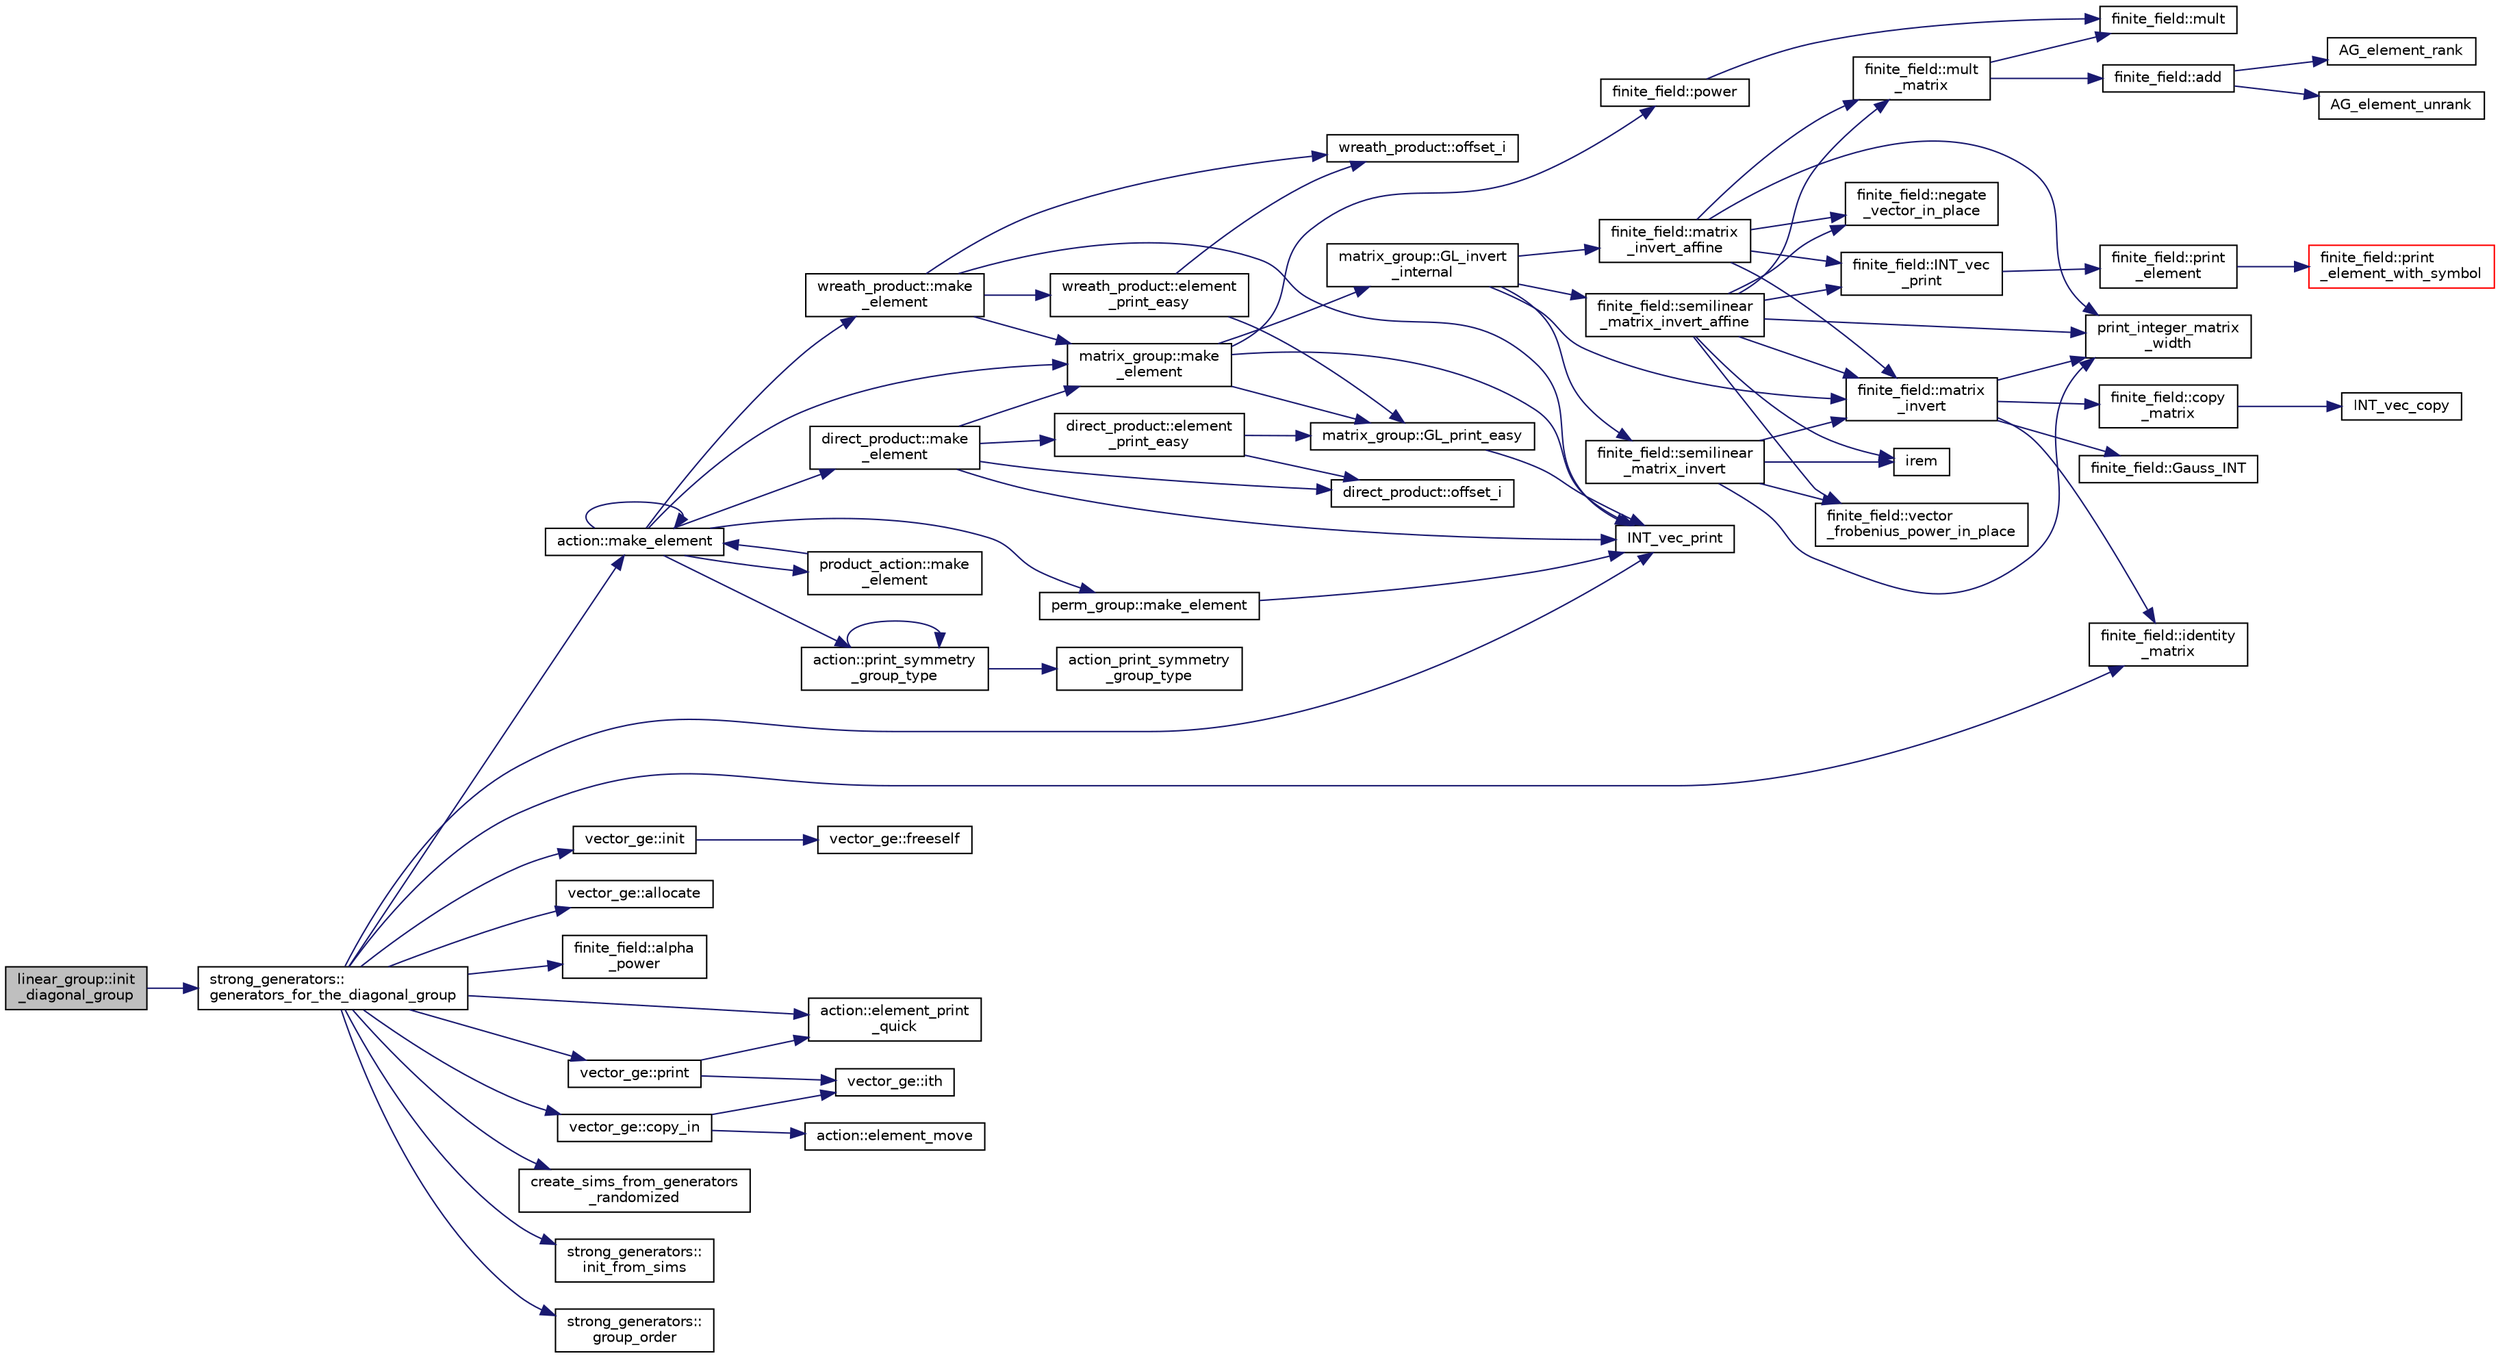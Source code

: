 digraph "linear_group::init_diagonal_group"
{
  edge [fontname="Helvetica",fontsize="10",labelfontname="Helvetica",labelfontsize="10"];
  node [fontname="Helvetica",fontsize="10",shape=record];
  rankdir="LR";
  Node693 [label="linear_group::init\l_diagonal_group",height=0.2,width=0.4,color="black", fillcolor="grey75", style="filled", fontcolor="black"];
  Node693 -> Node694 [color="midnightblue",fontsize="10",style="solid",fontname="Helvetica"];
  Node694 [label="strong_generators::\lgenerators_for_the_diagonal_group",height=0.2,width=0.4,color="black", fillcolor="white", style="filled",URL="$dc/d09/classstrong__generators.html#a560ff860f139f7f02f293fa7f5f01aff"];
  Node694 -> Node695 [color="midnightblue",fontsize="10",style="solid",fontname="Helvetica"];
  Node695 [label="INT_vec_print",height=0.2,width=0.4,color="black", fillcolor="white", style="filled",URL="$df/dbf/sajeeb_8_c.html#a79a5901af0b47dd0d694109543c027fe"];
  Node694 -> Node696 [color="midnightblue",fontsize="10",style="solid",fontname="Helvetica"];
  Node696 [label="vector_ge::init",height=0.2,width=0.4,color="black", fillcolor="white", style="filled",URL="$d4/d6e/classvector__ge.html#afe1d6befd1f1501e6be34afbaa9d30a8"];
  Node696 -> Node697 [color="midnightblue",fontsize="10",style="solid",fontname="Helvetica"];
  Node697 [label="vector_ge::freeself",height=0.2,width=0.4,color="black", fillcolor="white", style="filled",URL="$d4/d6e/classvector__ge.html#aa002e4b715cc73a9b8b367d29700b452"];
  Node694 -> Node698 [color="midnightblue",fontsize="10",style="solid",fontname="Helvetica"];
  Node698 [label="vector_ge::allocate",height=0.2,width=0.4,color="black", fillcolor="white", style="filled",URL="$d4/d6e/classvector__ge.html#a35b062a9201b30f0a87bf87702d243ae"];
  Node694 -> Node699 [color="midnightblue",fontsize="10",style="solid",fontname="Helvetica"];
  Node699 [label="finite_field::identity\l_matrix",height=0.2,width=0.4,color="black", fillcolor="white", style="filled",URL="$df/d5a/classfinite__field.html#a4688997f80b8721560bccec986c23413"];
  Node694 -> Node700 [color="midnightblue",fontsize="10",style="solid",fontname="Helvetica"];
  Node700 [label="finite_field::alpha\l_power",height=0.2,width=0.4,color="black", fillcolor="white", style="filled",URL="$df/d5a/classfinite__field.html#aa1d31b58f7fe2798e20f74890ae29c51"];
  Node694 -> Node701 [color="midnightblue",fontsize="10",style="solid",fontname="Helvetica"];
  Node701 [label="action::make_element",height=0.2,width=0.4,color="black", fillcolor="white", style="filled",URL="$d2/d86/classaction.html#a920fa2a27583fb60bae10e7b282cdd1d"];
  Node701 -> Node702 [color="midnightblue",fontsize="10",style="solid",fontname="Helvetica"];
  Node702 [label="product_action::make\l_element",height=0.2,width=0.4,color="black", fillcolor="white", style="filled",URL="$d8/d74/classproduct__action.html#a1d16f9f3a4be7b3ed6ce0825612a3cd8"];
  Node702 -> Node701 [color="midnightblue",fontsize="10",style="solid",fontname="Helvetica"];
  Node701 -> Node701 [color="midnightblue",fontsize="10",style="solid",fontname="Helvetica"];
  Node701 -> Node703 [color="midnightblue",fontsize="10",style="solid",fontname="Helvetica"];
  Node703 [label="matrix_group::make\l_element",height=0.2,width=0.4,color="black", fillcolor="white", style="filled",URL="$d3/ded/classmatrix__group.html#adf67c0031ec58afbbc545e65a1cf6845"];
  Node703 -> Node695 [color="midnightblue",fontsize="10",style="solid",fontname="Helvetica"];
  Node703 -> Node704 [color="midnightblue",fontsize="10",style="solid",fontname="Helvetica"];
  Node704 [label="finite_field::power",height=0.2,width=0.4,color="black", fillcolor="white", style="filled",URL="$df/d5a/classfinite__field.html#a0437871b8f775f0b2d589188d9ad7e61"];
  Node704 -> Node705 [color="midnightblue",fontsize="10",style="solid",fontname="Helvetica"];
  Node705 [label="finite_field::mult",height=0.2,width=0.4,color="black", fillcolor="white", style="filled",URL="$df/d5a/classfinite__field.html#a24fb5917aa6d4d656fd855b7f44a13b0"];
  Node703 -> Node706 [color="midnightblue",fontsize="10",style="solid",fontname="Helvetica"];
  Node706 [label="matrix_group::GL_invert\l_internal",height=0.2,width=0.4,color="black", fillcolor="white", style="filled",URL="$d3/ded/classmatrix__group.html#ab2b9f8046dee535722e07a92ec3ab0b6"];
  Node706 -> Node707 [color="midnightblue",fontsize="10",style="solid",fontname="Helvetica"];
  Node707 [label="finite_field::semilinear\l_matrix_invert",height=0.2,width=0.4,color="black", fillcolor="white", style="filled",URL="$df/d5a/classfinite__field.html#a940fec6a9c31b10eed2e8d37c5472d93"];
  Node707 -> Node708 [color="midnightblue",fontsize="10",style="solid",fontname="Helvetica"];
  Node708 [label="print_integer_matrix\l_width",height=0.2,width=0.4,color="black", fillcolor="white", style="filled",URL="$d5/db4/io__and__os_8h.html#aa78f3e73fc2179251bd15adbcc31573f"];
  Node707 -> Node709 [color="midnightblue",fontsize="10",style="solid",fontname="Helvetica"];
  Node709 [label="finite_field::matrix\l_invert",height=0.2,width=0.4,color="black", fillcolor="white", style="filled",URL="$df/d5a/classfinite__field.html#a4c017c0edc20fefef3da0db4ef4248f7"];
  Node709 -> Node708 [color="midnightblue",fontsize="10",style="solid",fontname="Helvetica"];
  Node709 -> Node710 [color="midnightblue",fontsize="10",style="solid",fontname="Helvetica"];
  Node710 [label="finite_field::copy\l_matrix",height=0.2,width=0.4,color="black", fillcolor="white", style="filled",URL="$df/d5a/classfinite__field.html#a2bfe6d4feabc4f27d253c7702ef9b8cb"];
  Node710 -> Node711 [color="midnightblue",fontsize="10",style="solid",fontname="Helvetica"];
  Node711 [label="INT_vec_copy",height=0.2,width=0.4,color="black", fillcolor="white", style="filled",URL="$df/dbf/sajeeb_8_c.html#ac2d875e27e009af6ec04d17254d11075"];
  Node709 -> Node699 [color="midnightblue",fontsize="10",style="solid",fontname="Helvetica"];
  Node709 -> Node712 [color="midnightblue",fontsize="10",style="solid",fontname="Helvetica"];
  Node712 [label="finite_field::Gauss_INT",height=0.2,width=0.4,color="black", fillcolor="white", style="filled",URL="$df/d5a/classfinite__field.html#adb676d2e80341b53751326e3a58beb11"];
  Node707 -> Node713 [color="midnightblue",fontsize="10",style="solid",fontname="Helvetica"];
  Node713 [label="finite_field::vector\l_frobenius_power_in_place",height=0.2,width=0.4,color="black", fillcolor="white", style="filled",URL="$df/d5a/classfinite__field.html#ab56074024300775d943c7943d845df91"];
  Node707 -> Node714 [color="midnightblue",fontsize="10",style="solid",fontname="Helvetica"];
  Node714 [label="irem",height=0.2,width=0.4,color="black", fillcolor="white", style="filled",URL="$de/dc5/algebra__and__number__theory_8h.html#ae753505dbf1e3a9adaaf2f0893dd8c6c"];
  Node706 -> Node709 [color="midnightblue",fontsize="10",style="solid",fontname="Helvetica"];
  Node706 -> Node715 [color="midnightblue",fontsize="10",style="solid",fontname="Helvetica"];
  Node715 [label="finite_field::semilinear\l_matrix_invert_affine",height=0.2,width=0.4,color="black", fillcolor="white", style="filled",URL="$df/d5a/classfinite__field.html#a23db70e745bf22d230da684440e1fc59"];
  Node715 -> Node708 [color="midnightblue",fontsize="10",style="solid",fontname="Helvetica"];
  Node715 -> Node716 [color="midnightblue",fontsize="10",style="solid",fontname="Helvetica"];
  Node716 [label="finite_field::INT_vec\l_print",height=0.2,width=0.4,color="black", fillcolor="white", style="filled",URL="$df/d5a/classfinite__field.html#a9c33a61dedc197e37b014b6f8dc07f06"];
  Node716 -> Node717 [color="midnightblue",fontsize="10",style="solid",fontname="Helvetica"];
  Node717 [label="finite_field::print\l_element",height=0.2,width=0.4,color="black", fillcolor="white", style="filled",URL="$df/d5a/classfinite__field.html#ab7d1f59c043d7696b8b47c92d0fedad5"];
  Node717 -> Node718 [color="midnightblue",fontsize="10",style="solid",fontname="Helvetica"];
  Node718 [label="finite_field::print\l_element_with_symbol",height=0.2,width=0.4,color="red", fillcolor="white", style="filled",URL="$df/d5a/classfinite__field.html#aa0180c961aa4a0a8934cb4dc82e38a4d"];
  Node715 -> Node709 [color="midnightblue",fontsize="10",style="solid",fontname="Helvetica"];
  Node715 -> Node714 [color="midnightblue",fontsize="10",style="solid",fontname="Helvetica"];
  Node715 -> Node713 [color="midnightblue",fontsize="10",style="solid",fontname="Helvetica"];
  Node715 -> Node720 [color="midnightblue",fontsize="10",style="solid",fontname="Helvetica"];
  Node720 [label="finite_field::mult\l_matrix",height=0.2,width=0.4,color="black", fillcolor="white", style="filled",URL="$df/d5a/classfinite__field.html#a48517f15dfd7b21c37e0975855f1ada2"];
  Node720 -> Node721 [color="midnightblue",fontsize="10",style="solid",fontname="Helvetica"];
  Node721 [label="finite_field::add",height=0.2,width=0.4,color="black", fillcolor="white", style="filled",URL="$df/d5a/classfinite__field.html#a8f12328a27500f3c7be0c849ebbc9d14"];
  Node721 -> Node722 [color="midnightblue",fontsize="10",style="solid",fontname="Helvetica"];
  Node722 [label="AG_element_unrank",height=0.2,width=0.4,color="black", fillcolor="white", style="filled",URL="$d4/d67/geometry_8h.html#a4a33b86c87b2879b97cfa1327abe2885"];
  Node721 -> Node723 [color="midnightblue",fontsize="10",style="solid",fontname="Helvetica"];
  Node723 [label="AG_element_rank",height=0.2,width=0.4,color="black", fillcolor="white", style="filled",URL="$d4/d67/geometry_8h.html#ab2ac908d07dd8038fd996e26bdc75c17"];
  Node720 -> Node705 [color="midnightblue",fontsize="10",style="solid",fontname="Helvetica"];
  Node715 -> Node724 [color="midnightblue",fontsize="10",style="solid",fontname="Helvetica"];
  Node724 [label="finite_field::negate\l_vector_in_place",height=0.2,width=0.4,color="black", fillcolor="white", style="filled",URL="$df/d5a/classfinite__field.html#ad6a305338cfff6d22353ac03c5cd5e03"];
  Node706 -> Node725 [color="midnightblue",fontsize="10",style="solid",fontname="Helvetica"];
  Node725 [label="finite_field::matrix\l_invert_affine",height=0.2,width=0.4,color="black", fillcolor="white", style="filled",URL="$df/d5a/classfinite__field.html#a716c202ca9fcee1911e330f4a5bdba38"];
  Node725 -> Node708 [color="midnightblue",fontsize="10",style="solid",fontname="Helvetica"];
  Node725 -> Node716 [color="midnightblue",fontsize="10",style="solid",fontname="Helvetica"];
  Node725 -> Node709 [color="midnightblue",fontsize="10",style="solid",fontname="Helvetica"];
  Node725 -> Node720 [color="midnightblue",fontsize="10",style="solid",fontname="Helvetica"];
  Node725 -> Node724 [color="midnightblue",fontsize="10",style="solid",fontname="Helvetica"];
  Node703 -> Node726 [color="midnightblue",fontsize="10",style="solid",fontname="Helvetica"];
  Node726 [label="matrix_group::GL_print_easy",height=0.2,width=0.4,color="black", fillcolor="white", style="filled",URL="$d3/ded/classmatrix__group.html#a3e6f5c276210e8132523150fad82c57e"];
  Node726 -> Node695 [color="midnightblue",fontsize="10",style="solid",fontname="Helvetica"];
  Node701 -> Node727 [color="midnightblue",fontsize="10",style="solid",fontname="Helvetica"];
  Node727 [label="wreath_product::make\l_element",height=0.2,width=0.4,color="black", fillcolor="white", style="filled",URL="$d8/dfa/classwreath__product.html#ac47838a579877034b1d2b4cd897625c1"];
  Node727 -> Node695 [color="midnightblue",fontsize="10",style="solid",fontname="Helvetica"];
  Node727 -> Node703 [color="midnightblue",fontsize="10",style="solid",fontname="Helvetica"];
  Node727 -> Node728 [color="midnightblue",fontsize="10",style="solid",fontname="Helvetica"];
  Node728 [label="wreath_product::offset_i",height=0.2,width=0.4,color="black", fillcolor="white", style="filled",URL="$d8/dfa/classwreath__product.html#a081d6eed767bdd84bc74e555815641c6"];
  Node727 -> Node729 [color="midnightblue",fontsize="10",style="solid",fontname="Helvetica"];
  Node729 [label="wreath_product::element\l_print_easy",height=0.2,width=0.4,color="black", fillcolor="white", style="filled",URL="$d8/dfa/classwreath__product.html#aa1e82da5d4c019c0756b8ebf417ee9dc"];
  Node729 -> Node726 [color="midnightblue",fontsize="10",style="solid",fontname="Helvetica"];
  Node729 -> Node728 [color="midnightblue",fontsize="10",style="solid",fontname="Helvetica"];
  Node701 -> Node730 [color="midnightblue",fontsize="10",style="solid",fontname="Helvetica"];
  Node730 [label="direct_product::make\l_element",height=0.2,width=0.4,color="black", fillcolor="white", style="filled",URL="$dc/daf/classdirect__product.html#a776efa4be66f9b0481d1f012a14c9dde"];
  Node730 -> Node695 [color="midnightblue",fontsize="10",style="solid",fontname="Helvetica"];
  Node730 -> Node703 [color="midnightblue",fontsize="10",style="solid",fontname="Helvetica"];
  Node730 -> Node731 [color="midnightblue",fontsize="10",style="solid",fontname="Helvetica"];
  Node731 [label="direct_product::offset_i",height=0.2,width=0.4,color="black", fillcolor="white", style="filled",URL="$dc/daf/classdirect__product.html#a2ec3643bd7223e53c00451d1fe832f20"];
  Node730 -> Node732 [color="midnightblue",fontsize="10",style="solid",fontname="Helvetica"];
  Node732 [label="direct_product::element\l_print_easy",height=0.2,width=0.4,color="black", fillcolor="white", style="filled",URL="$dc/daf/classdirect__product.html#a532daead19e5c7977ce9928dafab79ac"];
  Node732 -> Node726 [color="midnightblue",fontsize="10",style="solid",fontname="Helvetica"];
  Node732 -> Node731 [color="midnightblue",fontsize="10",style="solid",fontname="Helvetica"];
  Node701 -> Node733 [color="midnightblue",fontsize="10",style="solid",fontname="Helvetica"];
  Node733 [label="perm_group::make_element",height=0.2,width=0.4,color="black", fillcolor="white", style="filled",URL="$df/d0a/classperm__group.html#a52c1c9e55966809c1e30aad80df87774"];
  Node733 -> Node695 [color="midnightblue",fontsize="10",style="solid",fontname="Helvetica"];
  Node701 -> Node734 [color="midnightblue",fontsize="10",style="solid",fontname="Helvetica"];
  Node734 [label="action::print_symmetry\l_group_type",height=0.2,width=0.4,color="black", fillcolor="white", style="filled",URL="$d2/d86/classaction.html#aed811766c7e64fe2c853df8b0b67aa6e"];
  Node734 -> Node735 [color="midnightblue",fontsize="10",style="solid",fontname="Helvetica"];
  Node735 [label="action_print_symmetry\l_group_type",height=0.2,width=0.4,color="black", fillcolor="white", style="filled",URL="$d5/d90/action__global_8_c.html#a03666b9440c4962148eba7905b9f843c"];
  Node734 -> Node734 [color="midnightblue",fontsize="10",style="solid",fontname="Helvetica"];
  Node694 -> Node736 [color="midnightblue",fontsize="10",style="solid",fontname="Helvetica"];
  Node736 [label="action::element_print\l_quick",height=0.2,width=0.4,color="black", fillcolor="white", style="filled",URL="$d2/d86/classaction.html#a4844680cf6750396f76494a28655265b"];
  Node694 -> Node737 [color="midnightblue",fontsize="10",style="solid",fontname="Helvetica"];
  Node737 [label="vector_ge::copy_in",height=0.2,width=0.4,color="black", fillcolor="white", style="filled",URL="$d4/d6e/classvector__ge.html#ad02ebf2d4e8bbf095685aea921999145"];
  Node737 -> Node738 [color="midnightblue",fontsize="10",style="solid",fontname="Helvetica"];
  Node738 [label="vector_ge::ith",height=0.2,width=0.4,color="black", fillcolor="white", style="filled",URL="$d4/d6e/classvector__ge.html#a1ff002e8b746a9beb119d57dcd4a15ff"];
  Node737 -> Node739 [color="midnightblue",fontsize="10",style="solid",fontname="Helvetica"];
  Node739 [label="action::element_move",height=0.2,width=0.4,color="black", fillcolor="white", style="filled",URL="$d2/d86/classaction.html#a550947491bbb534d3d7951f50198a874"];
  Node694 -> Node740 [color="midnightblue",fontsize="10",style="solid",fontname="Helvetica"];
  Node740 [label="create_sims_from_generators\l_randomized",height=0.2,width=0.4,color="black", fillcolor="white", style="filled",URL="$d2/d3a/group__theory_8h.html#a7cd5415a9a6008da180e405ec41a351f"];
  Node694 -> Node741 [color="midnightblue",fontsize="10",style="solid",fontname="Helvetica"];
  Node741 [label="strong_generators::\linit_from_sims",height=0.2,width=0.4,color="black", fillcolor="white", style="filled",URL="$dc/d09/classstrong__generators.html#a2b997decdab82e889c1151f29a846a66"];
  Node694 -> Node742 [color="midnightblue",fontsize="10",style="solid",fontname="Helvetica"];
  Node742 [label="strong_generators::\lgroup_order",height=0.2,width=0.4,color="black", fillcolor="white", style="filled",URL="$dc/d09/classstrong__generators.html#a91f453c2bfd6502b96f4b4eed16beb20"];
  Node694 -> Node743 [color="midnightblue",fontsize="10",style="solid",fontname="Helvetica"];
  Node743 [label="vector_ge::print",height=0.2,width=0.4,color="black", fillcolor="white", style="filled",URL="$d4/d6e/classvector__ge.html#a0d260cce035c20b32d7989c50670aa8a"];
  Node743 -> Node736 [color="midnightblue",fontsize="10",style="solid",fontname="Helvetica"];
  Node743 -> Node738 [color="midnightblue",fontsize="10",style="solid",fontname="Helvetica"];
}
